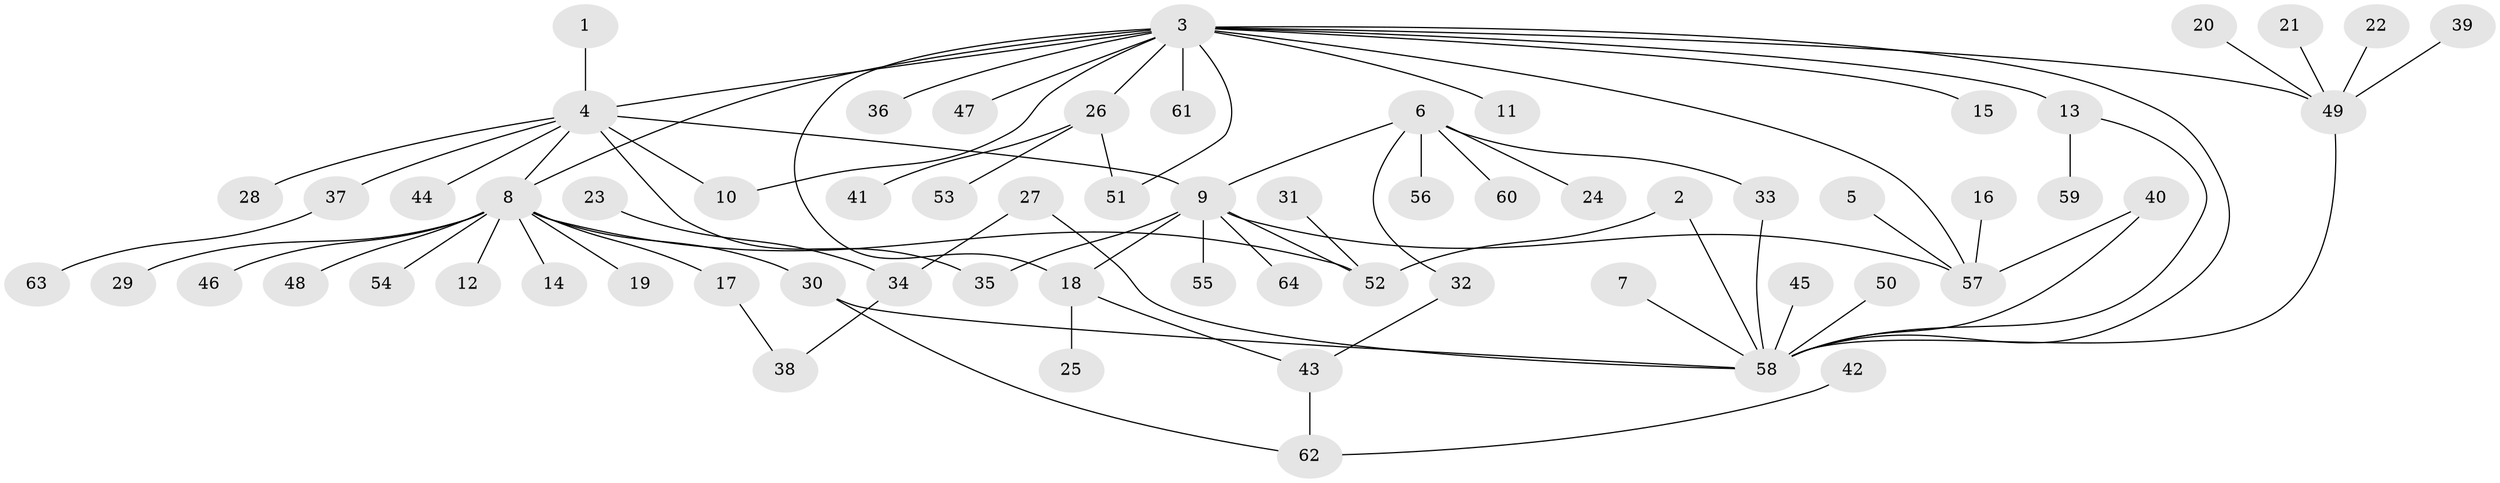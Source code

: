 // original degree distribution, {10: 0.02197802197802198, 5: 0.02197802197802198, 2: 0.21978021978021978, 1: 0.5714285714285714, 16: 0.01098901098901099, 13: 0.01098901098901099, 3: 0.054945054945054944, 7: 0.02197802197802198, 6: 0.01098901098901099, 12: 0.01098901098901099, 4: 0.04395604395604396}
// Generated by graph-tools (version 1.1) at 2025/36/03/04/25 23:36:48]
// undirected, 64 vertices, 79 edges
graph export_dot {
  node [color=gray90,style=filled];
  1;
  2;
  3;
  4;
  5;
  6;
  7;
  8;
  9;
  10;
  11;
  12;
  13;
  14;
  15;
  16;
  17;
  18;
  19;
  20;
  21;
  22;
  23;
  24;
  25;
  26;
  27;
  28;
  29;
  30;
  31;
  32;
  33;
  34;
  35;
  36;
  37;
  38;
  39;
  40;
  41;
  42;
  43;
  44;
  45;
  46;
  47;
  48;
  49;
  50;
  51;
  52;
  53;
  54;
  55;
  56;
  57;
  58;
  59;
  60;
  61;
  62;
  63;
  64;
  1 -- 4 [weight=1.0];
  2 -- 52 [weight=1.0];
  2 -- 58 [weight=1.0];
  3 -- 4 [weight=1.0];
  3 -- 8 [weight=1.0];
  3 -- 10 [weight=1.0];
  3 -- 11 [weight=1.0];
  3 -- 13 [weight=1.0];
  3 -- 15 [weight=1.0];
  3 -- 18 [weight=1.0];
  3 -- 26 [weight=1.0];
  3 -- 36 [weight=1.0];
  3 -- 47 [weight=1.0];
  3 -- 49 [weight=1.0];
  3 -- 51 [weight=1.0];
  3 -- 57 [weight=1.0];
  3 -- 58 [weight=1.0];
  3 -- 61 [weight=1.0];
  4 -- 8 [weight=1.0];
  4 -- 9 [weight=1.0];
  4 -- 10 [weight=1.0];
  4 -- 28 [weight=1.0];
  4 -- 35 [weight=1.0];
  4 -- 37 [weight=1.0];
  4 -- 44 [weight=1.0];
  5 -- 57 [weight=1.0];
  6 -- 9 [weight=1.0];
  6 -- 24 [weight=1.0];
  6 -- 32 [weight=1.0];
  6 -- 33 [weight=1.0];
  6 -- 56 [weight=1.0];
  6 -- 60 [weight=1.0];
  7 -- 58 [weight=1.0];
  8 -- 12 [weight=1.0];
  8 -- 14 [weight=1.0];
  8 -- 17 [weight=1.0];
  8 -- 19 [weight=1.0];
  8 -- 29 [weight=1.0];
  8 -- 30 [weight=1.0];
  8 -- 46 [weight=1.0];
  8 -- 48 [weight=1.0];
  8 -- 52 [weight=1.0];
  8 -- 54 [weight=1.0];
  9 -- 18 [weight=1.0];
  9 -- 35 [weight=1.0];
  9 -- 52 [weight=1.0];
  9 -- 55 [weight=2.0];
  9 -- 57 [weight=1.0];
  9 -- 64 [weight=1.0];
  13 -- 58 [weight=1.0];
  13 -- 59 [weight=1.0];
  16 -- 57 [weight=1.0];
  17 -- 38 [weight=1.0];
  18 -- 25 [weight=1.0];
  18 -- 43 [weight=1.0];
  20 -- 49 [weight=1.0];
  21 -- 49 [weight=1.0];
  22 -- 49 [weight=1.0];
  23 -- 34 [weight=1.0];
  26 -- 41 [weight=1.0];
  26 -- 51 [weight=1.0];
  26 -- 53 [weight=1.0];
  27 -- 34 [weight=1.0];
  27 -- 58 [weight=1.0];
  30 -- 58 [weight=1.0];
  30 -- 62 [weight=1.0];
  31 -- 52 [weight=1.0];
  32 -- 43 [weight=1.0];
  33 -- 58 [weight=1.0];
  34 -- 38 [weight=1.0];
  37 -- 63 [weight=1.0];
  39 -- 49 [weight=1.0];
  40 -- 57 [weight=1.0];
  40 -- 58 [weight=1.0];
  42 -- 62 [weight=1.0];
  43 -- 62 [weight=1.0];
  45 -- 58 [weight=1.0];
  49 -- 58 [weight=1.0];
  50 -- 58 [weight=1.0];
}
